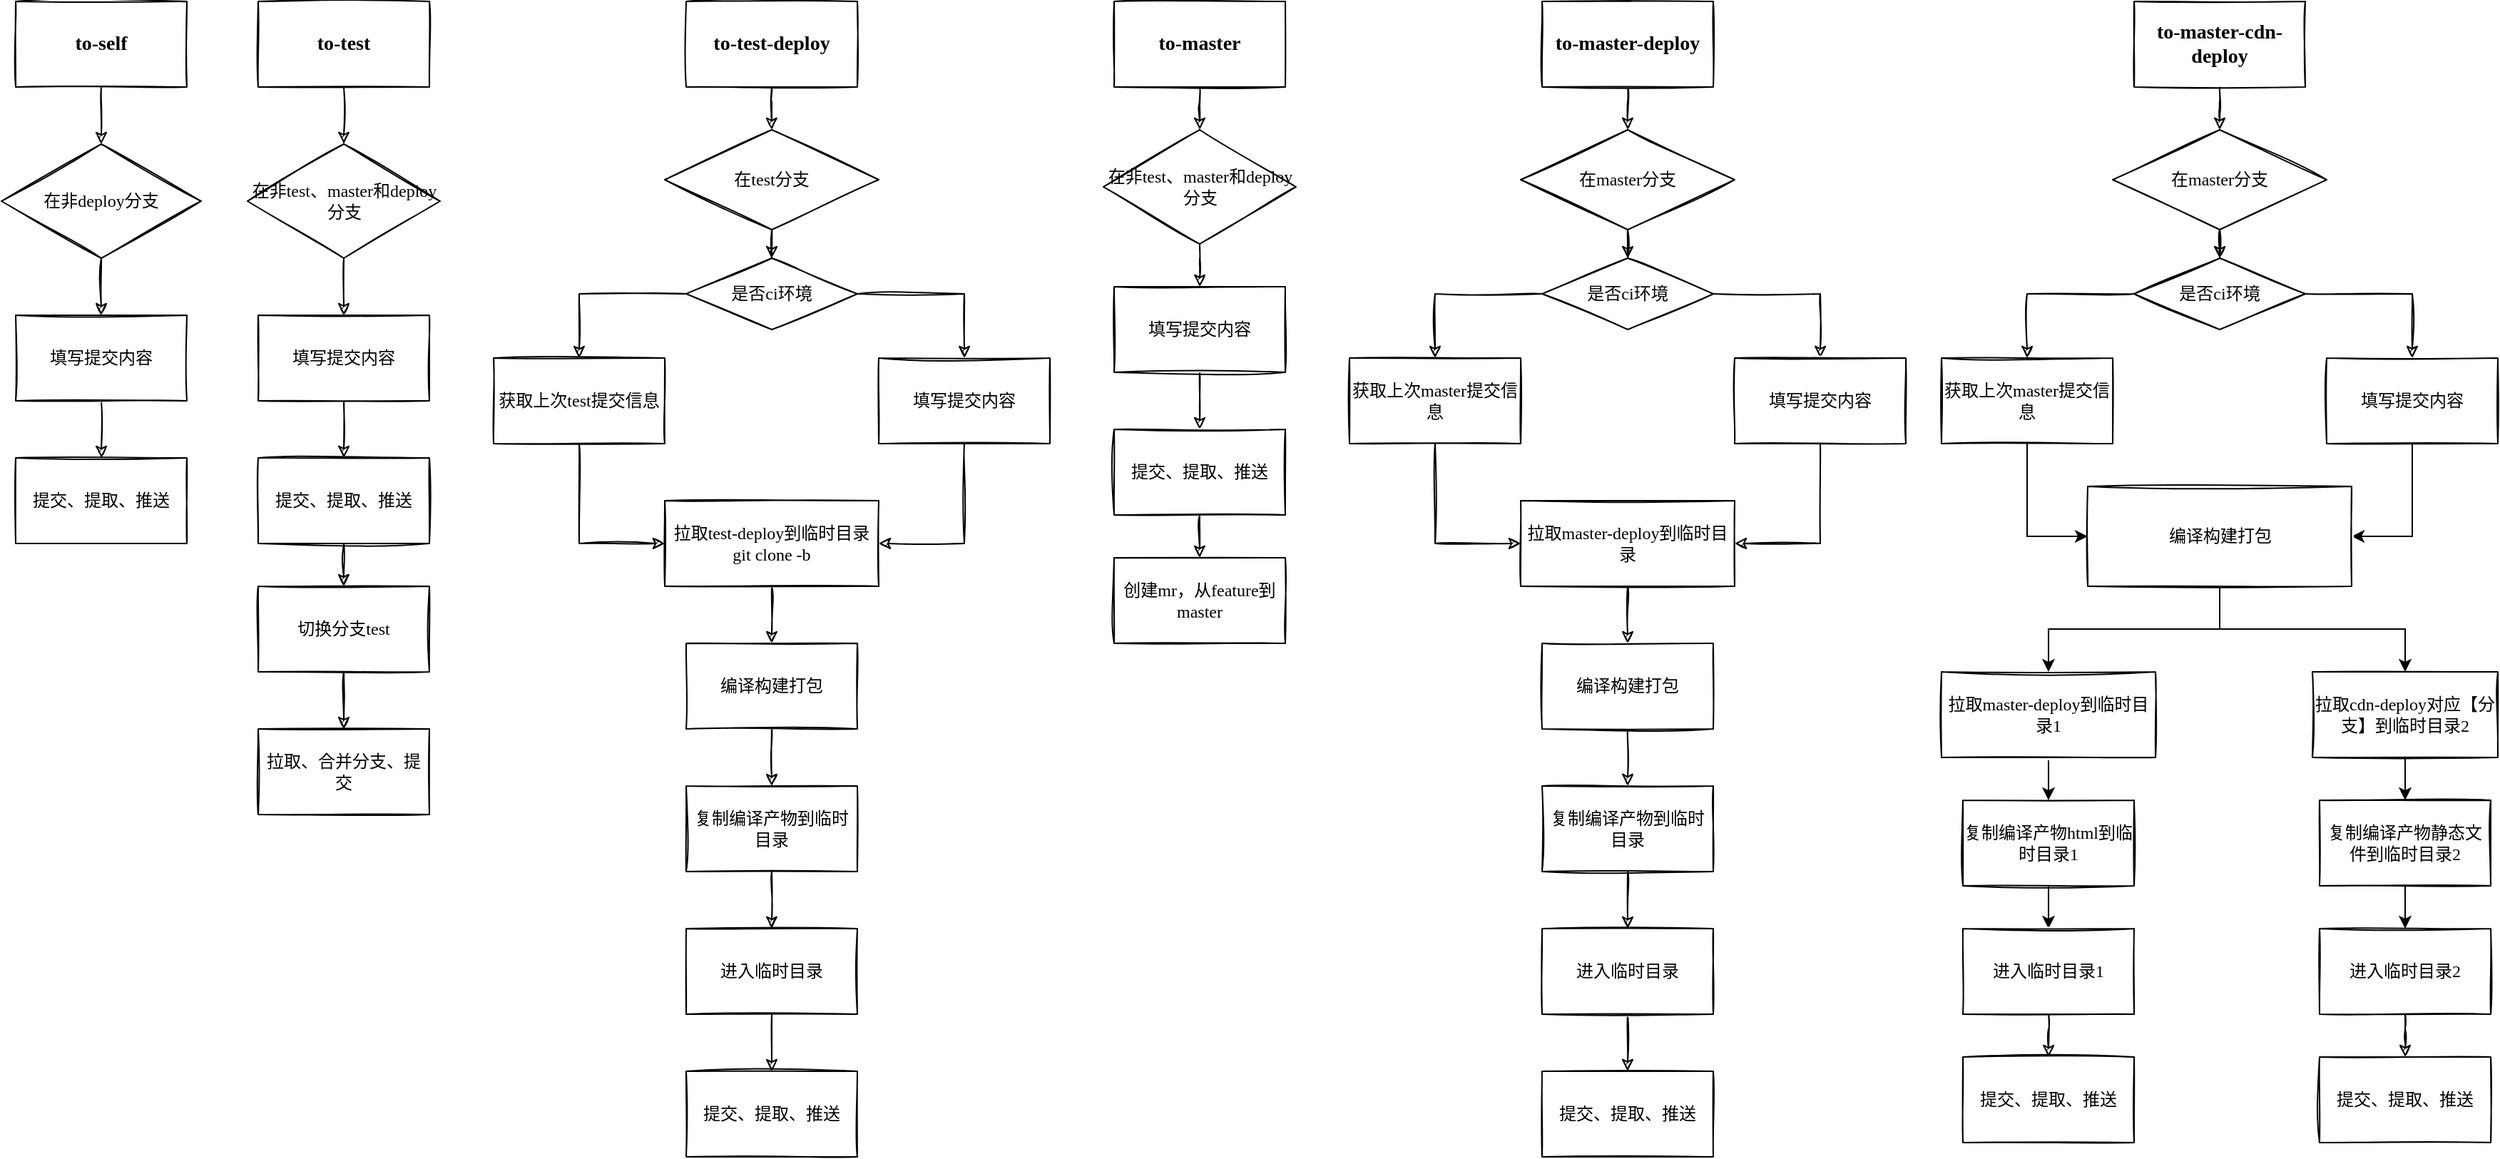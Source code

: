 <mxfile version="13.10.0" type="embed">
    <diagram id="Ws8lJVpxHKiwdylPZabZ" name="Page-1">
        <mxGraphModel dx="1854" dy="915" grid="1" gridSize="10" guides="1" tooltips="1" connect="1" arrows="1" fold="1" page="0" pageScale="1" pageWidth="827" pageHeight="1169" background="none" math="0" shadow="0">
            <root>
                <mxCell id="0"/>
                <mxCell id="1" parent="0"/>
                <mxCell id="64" value="" style="edgeStyle=orthogonalEdgeStyle;rounded=0;orthogonalLoop=1;jettySize=auto;html=1;sketch=1;fontFamily=Comic Sans MS;verticalAlign=middle;horizontal=1;labelBorderColor=none;" parent="1" source="2" target="63" edge="1">
                    <mxGeometry relative="1" as="geometry"/>
                </mxCell>
                <mxCell id="2" value="&lt;font style=&quot;font-size: 14px&quot;&gt;&lt;b&gt;to-self&lt;/b&gt;&lt;/font&gt;" style="rounded=0;whiteSpace=wrap;html=1;shadow=0;glass=0;sketch=1;fontFamily=Comic Sans MS;verticalAlign=middle;horizontal=1;labelBorderColor=none;" parent="1" vertex="1">
                    <mxGeometry x="-120" y="40" width="120" height="60" as="geometry"/>
                </mxCell>
                <mxCell id="6" style="edgeStyle=orthogonalEdgeStyle;rounded=0;orthogonalLoop=1;jettySize=auto;html=1;exitX=0.5;exitY=1;exitDx=0;exitDy=0;sketch=1;fontFamily=Comic Sans MS;verticalAlign=middle;horizontal=1;labelBorderColor=none;" parent="1" source="3" target="4" edge="1">
                    <mxGeometry relative="1" as="geometry"/>
                </mxCell>
                <mxCell id="3" value="填写提交内容" style="rounded=0;whiteSpace=wrap;html=1;sketch=1;fontFamily=Comic Sans MS;verticalAlign=middle;horizontal=1;labelBorderColor=none;" parent="1" vertex="1">
                    <mxGeometry x="-120" y="260" width="120" height="60" as="geometry"/>
                </mxCell>
                <mxCell id="4" value="提交、提取、推送" style="rounded=0;whiteSpace=wrap;html=1;sketch=1;fontFamily=Comic Sans MS;verticalAlign=middle;horizontal=1;labelBorderColor=none;" parent="1" vertex="1">
                    <mxGeometry x="-120" y="360" width="120" height="60" as="geometry"/>
                </mxCell>
                <mxCell id="67" value="" style="edgeStyle=orthogonalEdgeStyle;rounded=0;orthogonalLoop=1;jettySize=auto;html=1;sketch=1;fontFamily=Comic Sans MS;verticalAlign=middle;horizontal=1;labelBorderColor=none;" parent="1" source="7" target="66" edge="1">
                    <mxGeometry relative="1" as="geometry"/>
                </mxCell>
                <mxCell id="7" value="&lt;font style=&quot;font-size: 14px&quot;&gt;&lt;b&gt;to-test&lt;/b&gt;&lt;/font&gt;" style="rounded=0;whiteSpace=wrap;html=1;sketch=1;fontFamily=Comic Sans MS;verticalAlign=middle;horizontal=1;labelBorderColor=none;" parent="1" vertex="1">
                    <mxGeometry x="50" y="40" width="120" height="60" as="geometry"/>
                </mxCell>
                <mxCell id="14" style="edgeStyle=orthogonalEdgeStyle;rounded=0;orthogonalLoop=1;jettySize=auto;html=1;exitX=0.5;exitY=1;exitDx=0;exitDy=0;sketch=1;fontFamily=Comic Sans MS;verticalAlign=middle;horizontal=1;labelBorderColor=none;" parent="1" source="8" target="9" edge="1">
                    <mxGeometry relative="1" as="geometry"/>
                </mxCell>
                <mxCell id="8" value="填写提交内容" style="rounded=0;whiteSpace=wrap;html=1;sketch=1;fontFamily=Comic Sans MS;verticalAlign=middle;horizontal=1;labelBorderColor=none;" parent="1" vertex="1">
                    <mxGeometry x="50" y="260" width="120" height="60" as="geometry"/>
                </mxCell>
                <mxCell id="15" style="edgeStyle=orthogonalEdgeStyle;rounded=0;orthogonalLoop=1;jettySize=auto;html=1;exitX=0.5;exitY=1;exitDx=0;exitDy=0;entryX=0.5;entryY=0;entryDx=0;entryDy=0;sketch=1;fontFamily=Comic Sans MS;verticalAlign=middle;horizontal=1;labelBorderColor=none;" parent="1" source="9" target="11" edge="1">
                    <mxGeometry relative="1" as="geometry"/>
                </mxCell>
                <mxCell id="9" value="提交、提取、推送" style="rounded=0;whiteSpace=wrap;html=1;sketch=1;fontFamily=Comic Sans MS;verticalAlign=middle;horizontal=1;labelBorderColor=none;" parent="1" vertex="1">
                    <mxGeometry x="50" y="360" width="120" height="60" as="geometry"/>
                </mxCell>
                <mxCell id="10" value="拉取、合并分支、提交" style="rounded=0;whiteSpace=wrap;html=1;sketch=1;fontFamily=Comic Sans MS;verticalAlign=middle;horizontal=1;labelBorderColor=none;" parent="1" vertex="1">
                    <mxGeometry x="50" y="550" width="120" height="60" as="geometry"/>
                </mxCell>
                <mxCell id="16" value="" style="edgeStyle=orthogonalEdgeStyle;rounded=0;orthogonalLoop=1;jettySize=auto;html=1;sketch=1;fontFamily=Comic Sans MS;verticalAlign=middle;horizontal=1;labelBorderColor=none;" parent="1" source="11" target="10" edge="1">
                    <mxGeometry relative="1" as="geometry"/>
                </mxCell>
                <mxCell id="11" value="切换分支test" style="rounded=0;whiteSpace=wrap;html=1;sketch=1;fontFamily=Comic Sans MS;verticalAlign=middle;horizontal=1;labelBorderColor=none;" parent="1" vertex="1">
                    <mxGeometry x="50" y="450" width="120" height="60" as="geometry"/>
                </mxCell>
                <mxCell id="70" value="" style="edgeStyle=orthogonalEdgeStyle;rounded=0;orthogonalLoop=1;jettySize=auto;html=1;sketch=1;fontFamily=Comic Sans MS;verticalAlign=middle;horizontal=1;labelBorderColor=none;" parent="1" source="18" target="69" edge="1">
                    <mxGeometry relative="1" as="geometry"/>
                </mxCell>
                <mxCell id="18" value="&lt;font style=&quot;font-size: 14px&quot;&gt;&lt;b&gt;to-test-deploy&lt;br&gt;&lt;/b&gt;&lt;/font&gt;" style="rounded=0;whiteSpace=wrap;html=1;sketch=1;fontFamily=Comic Sans MS;verticalAlign=middle;horizontal=1;labelBorderColor=none;" parent="1" vertex="1">
                    <mxGeometry x="350" y="40" width="120" height="60" as="geometry"/>
                </mxCell>
                <mxCell id="73" value="" style="edgeStyle=orthogonalEdgeStyle;rounded=0;orthogonalLoop=1;jettySize=auto;html=1;sketch=1;fontFamily=Comic Sans MS;verticalAlign=middle;horizontal=1;labelBorderColor=none;" parent="1" source="20" target="72" edge="1">
                    <mxGeometry relative="1" as="geometry"/>
                </mxCell>
                <mxCell id="20" value="&lt;font style=&quot;font-size: 14px&quot;&gt;&lt;b&gt;to-master&lt;br&gt;&lt;/b&gt;&lt;/font&gt;" style="rounded=0;whiteSpace=wrap;html=1;sketch=1;fontFamily=Comic Sans MS;verticalAlign=middle;horizontal=1;labelBorderColor=none;" parent="1" vertex="1">
                    <mxGeometry x="650" y="40" width="120" height="60" as="geometry"/>
                </mxCell>
                <mxCell id="21" style="edgeStyle=orthogonalEdgeStyle;rounded=0;orthogonalLoop=1;jettySize=auto;html=1;exitX=0.5;exitY=1;exitDx=0;exitDy=0;sketch=1;fontFamily=Comic Sans MS;verticalAlign=middle;horizontal=1;labelBorderColor=none;" parent="1" source="22" target="24" edge="1">
                    <mxGeometry relative="1" as="geometry"/>
                </mxCell>
                <mxCell id="22" value="填写提交内容" style="rounded=0;whiteSpace=wrap;html=1;sketch=1;fontFamily=Comic Sans MS;verticalAlign=middle;horizontal=1;labelBorderColor=none;" parent="1" vertex="1">
                    <mxGeometry x="650" y="240" width="120" height="60" as="geometry"/>
                </mxCell>
                <mxCell id="23" style="edgeStyle=orthogonalEdgeStyle;rounded=0;orthogonalLoop=1;jettySize=auto;html=1;exitX=0.5;exitY=1;exitDx=0;exitDy=0;entryX=0.5;entryY=0;entryDx=0;entryDy=0;sketch=1;fontFamily=Comic Sans MS;verticalAlign=middle;horizontal=1;labelBorderColor=none;" parent="1" source="24" target="27" edge="1">
                    <mxGeometry relative="1" as="geometry"/>
                </mxCell>
                <mxCell id="24" value="提交、提取、推送" style="rounded=0;whiteSpace=wrap;html=1;sketch=1;fontFamily=Comic Sans MS;verticalAlign=middle;horizontal=1;labelBorderColor=none;" parent="1" vertex="1">
                    <mxGeometry x="650" y="340" width="120" height="60" as="geometry"/>
                </mxCell>
                <mxCell id="27" value="创建mr，从feature到master" style="rounded=0;whiteSpace=wrap;html=1;sketch=1;fontFamily=Comic Sans MS;verticalAlign=middle;horizontal=1;labelBorderColor=none;" parent="1" vertex="1">
                    <mxGeometry x="650" y="430" width="120" height="60" as="geometry"/>
                </mxCell>
                <mxCell id="33" style="edgeStyle=orthogonalEdgeStyle;rounded=0;orthogonalLoop=1;jettySize=auto;html=1;sketch=1;fontFamily=Comic Sans MS;verticalAlign=middle;horizontal=1;labelBorderColor=none;" parent="1" source="28" target="30" edge="1">
                    <mxGeometry relative="1" as="geometry"/>
                </mxCell>
                <mxCell id="34" style="edgeStyle=orthogonalEdgeStyle;rounded=0;orthogonalLoop=1;jettySize=auto;html=1;sketch=1;fontFamily=Comic Sans MS;verticalAlign=middle;horizontal=1;labelBorderColor=none;" parent="1" source="28" target="31" edge="1">
                    <mxGeometry relative="1" as="geometry"/>
                </mxCell>
                <mxCell id="28" value="是否ci环境" style="rhombus;whiteSpace=wrap;html=1;sketch=1;fontFamily=Comic Sans MS;verticalAlign=middle;horizontal=1;labelBorderColor=none;" parent="1" vertex="1">
                    <mxGeometry x="350" y="220" width="120" height="50" as="geometry"/>
                </mxCell>
                <mxCell id="38" style="edgeStyle=orthogonalEdgeStyle;rounded=0;orthogonalLoop=1;jettySize=auto;html=1;entryX=0;entryY=0.5;entryDx=0;entryDy=0;sketch=1;fontFamily=Comic Sans MS;verticalAlign=middle;horizontal=1;labelBorderColor=none;" parent="1" source="30" target="35" edge="1">
                    <mxGeometry relative="1" as="geometry"/>
                </mxCell>
                <mxCell id="30" value="获取上次test提交信息" style="rounded=0;whiteSpace=wrap;html=1;sketch=1;fontFamily=Comic Sans MS;verticalAlign=middle;horizontal=1;labelBorderColor=none;" parent="1" vertex="1">
                    <mxGeometry x="215" y="290" width="120" height="60" as="geometry"/>
                </mxCell>
                <mxCell id="37" style="edgeStyle=orthogonalEdgeStyle;rounded=0;orthogonalLoop=1;jettySize=auto;html=1;entryX=1;entryY=0.5;entryDx=0;entryDy=0;sketch=1;fontFamily=Comic Sans MS;verticalAlign=middle;horizontal=1;labelBorderColor=none;" parent="1" source="31" target="35" edge="1">
                    <mxGeometry relative="1" as="geometry"/>
                </mxCell>
                <mxCell id="31" value="填写提交内容" style="rounded=0;whiteSpace=wrap;html=1;sketch=1;fontFamily=Comic Sans MS;verticalAlign=middle;horizontal=1;labelBorderColor=none;" parent="1" vertex="1">
                    <mxGeometry x="485" y="290" width="120" height="60" as="geometry"/>
                </mxCell>
                <mxCell id="41" style="edgeStyle=orthogonalEdgeStyle;rounded=0;orthogonalLoop=1;jettySize=auto;html=1;exitX=0.5;exitY=1;exitDx=0;exitDy=0;sketch=1;fontFamily=Comic Sans MS;verticalAlign=middle;horizontal=1;labelBorderColor=none;" parent="1" source="35" target="40" edge="1">
                    <mxGeometry relative="1" as="geometry"/>
                </mxCell>
                <mxCell id="35" value="拉取test-deploy到临时目录&lt;br&gt;git clone -b" style="rounded=0;whiteSpace=wrap;html=1;sketch=1;fontFamily=Comic Sans MS;verticalAlign=middle;horizontal=1;labelBorderColor=none;" parent="1" vertex="1">
                    <mxGeometry x="335" y="390" width="150" height="60" as="geometry"/>
                </mxCell>
                <mxCell id="45" value="" style="edgeStyle=orthogonalEdgeStyle;rounded=0;orthogonalLoop=1;jettySize=auto;html=1;sketch=1;fontFamily=Comic Sans MS;verticalAlign=middle;horizontal=1;labelBorderColor=none;" parent="1" source="40" target="42" edge="1">
                    <mxGeometry relative="1" as="geometry"/>
                </mxCell>
                <mxCell id="40" value="编译构建打包" style="rounded=0;whiteSpace=wrap;html=1;sketch=1;fontFamily=Comic Sans MS;verticalAlign=middle;horizontal=1;labelBorderColor=none;" parent="1" vertex="1">
                    <mxGeometry x="350" y="490" width="120" height="60" as="geometry"/>
                </mxCell>
                <mxCell id="79" value="" style="edgeStyle=orthogonalEdgeStyle;rounded=0;orthogonalLoop=1;jettySize=auto;html=1;sketch=1;fontFamily=Comic Sans MS;verticalAlign=middle;horizontal=1;labelBorderColor=none;" parent="1" source="42" target="78" edge="1">
                    <mxGeometry relative="1" as="geometry"/>
                </mxCell>
                <mxCell id="42" value="复制编译产物到临时目录" style="rounded=0;whiteSpace=wrap;html=1;sketch=1;fontFamily=Comic Sans MS;verticalAlign=middle;horizontal=1;labelBorderColor=none;" parent="1" vertex="1">
                    <mxGeometry x="350" y="590" width="120" height="60" as="geometry"/>
                </mxCell>
                <mxCell id="43" value="提交、提取、推送" style="rounded=0;whiteSpace=wrap;html=1;sketch=1;fontFamily=Comic Sans MS;verticalAlign=middle;horizontal=1;labelBorderColor=none;" parent="1" vertex="1">
                    <mxGeometry x="350" y="790" width="120" height="60" as="geometry"/>
                </mxCell>
                <mxCell id="76" value="" style="edgeStyle=orthogonalEdgeStyle;rounded=0;orthogonalLoop=1;jettySize=auto;html=1;sketch=1;fontFamily=Comic Sans MS;verticalAlign=middle;horizontal=1;labelBorderColor=none;" parent="1" source="47" target="75" edge="1">
                    <mxGeometry relative="1" as="geometry"/>
                </mxCell>
                <mxCell id="47" value="&lt;font style=&quot;font-size: 14px&quot;&gt;&lt;b&gt;to-master-deploy&lt;br&gt;&lt;/b&gt;&lt;/font&gt;" style="rounded=0;whiteSpace=wrap;html=1;sketch=1;fontFamily=Comic Sans MS;verticalAlign=middle;horizontal=1;labelBorderColor=none;" parent="1" vertex="1">
                    <mxGeometry x="950" y="40" width="120" height="60" as="geometry"/>
                </mxCell>
                <mxCell id="48" style="edgeStyle=orthogonalEdgeStyle;rounded=0;orthogonalLoop=1;jettySize=auto;html=1;sketch=1;fontFamily=Comic Sans MS;verticalAlign=middle;horizontal=1;labelBorderColor=none;" parent="1" source="50" target="52" edge="1">
                    <mxGeometry relative="1" as="geometry"/>
                </mxCell>
                <mxCell id="49" style="edgeStyle=orthogonalEdgeStyle;rounded=0;orthogonalLoop=1;jettySize=auto;html=1;sketch=1;fontFamily=Comic Sans MS;verticalAlign=middle;horizontal=1;labelBorderColor=none;" parent="1" source="50" target="54" edge="1">
                    <mxGeometry relative="1" as="geometry"/>
                </mxCell>
                <mxCell id="50" value="是否ci环境" style="rhombus;whiteSpace=wrap;html=1;sketch=1;fontFamily=Comic Sans MS;verticalAlign=middle;horizontal=1;labelBorderColor=none;" parent="1" vertex="1">
                    <mxGeometry x="950" y="220" width="120" height="50" as="geometry"/>
                </mxCell>
                <mxCell id="51" style="edgeStyle=orthogonalEdgeStyle;rounded=0;orthogonalLoop=1;jettySize=auto;html=1;entryX=0;entryY=0.5;entryDx=0;entryDy=0;sketch=1;fontFamily=Comic Sans MS;verticalAlign=middle;horizontal=1;labelBorderColor=none;" parent="1" source="52" target="56" edge="1">
                    <mxGeometry relative="1" as="geometry"/>
                </mxCell>
                <mxCell id="52" value="获取上次master提交信息" style="rounded=0;whiteSpace=wrap;html=1;sketch=1;fontFamily=Comic Sans MS;verticalAlign=middle;horizontal=1;labelBorderColor=none;" parent="1" vertex="1">
                    <mxGeometry x="815" y="290" width="120" height="60" as="geometry"/>
                </mxCell>
                <mxCell id="53" style="edgeStyle=orthogonalEdgeStyle;rounded=0;orthogonalLoop=1;jettySize=auto;html=1;entryX=1;entryY=0.5;entryDx=0;entryDy=0;sketch=1;fontFamily=Comic Sans MS;verticalAlign=middle;horizontal=1;labelBorderColor=none;" parent="1" source="54" target="56" edge="1">
                    <mxGeometry relative="1" as="geometry"/>
                </mxCell>
                <mxCell id="54" value="填写提交内容" style="rounded=0;whiteSpace=wrap;html=1;sketch=1;fontFamily=Comic Sans MS;verticalAlign=middle;horizontal=1;labelBorderColor=none;" parent="1" vertex="1">
                    <mxGeometry x="1085" y="290" width="120" height="60" as="geometry"/>
                </mxCell>
                <mxCell id="55" style="edgeStyle=orthogonalEdgeStyle;rounded=0;orthogonalLoop=1;jettySize=auto;html=1;exitX=0.5;exitY=1;exitDx=0;exitDy=0;sketch=1;fontFamily=Comic Sans MS;verticalAlign=middle;horizontal=1;labelBorderColor=none;" parent="1" source="56" target="58" edge="1">
                    <mxGeometry relative="1" as="geometry"/>
                </mxCell>
                <mxCell id="56" value="拉取master-deploy到临时目录" style="rounded=0;whiteSpace=wrap;html=1;sketch=1;fontFamily=Comic Sans MS;verticalAlign=middle;horizontal=1;labelBorderColor=none;" parent="1" vertex="1">
                    <mxGeometry x="935" y="390" width="150" height="60" as="geometry"/>
                </mxCell>
                <mxCell id="57" value="" style="edgeStyle=orthogonalEdgeStyle;rounded=0;orthogonalLoop=1;jettySize=auto;html=1;sketch=1;fontFamily=Comic Sans MS;verticalAlign=middle;horizontal=1;labelBorderColor=none;" parent="1" source="58" target="60" edge="1">
                    <mxGeometry relative="1" as="geometry"/>
                </mxCell>
                <mxCell id="58" value="编译构建打包" style="rounded=0;whiteSpace=wrap;html=1;sketch=1;fontFamily=Comic Sans MS;verticalAlign=middle;horizontal=1;labelBorderColor=none;" parent="1" vertex="1">
                    <mxGeometry x="950" y="490" width="120" height="60" as="geometry"/>
                </mxCell>
                <mxCell id="83" value="" style="edgeStyle=orthogonalEdgeStyle;rounded=0;orthogonalLoop=1;jettySize=auto;html=1;sketch=1;fontFamily=Comic Sans MS;verticalAlign=middle;horizontal=1;labelBorderColor=none;" parent="1" source="60" target="82" edge="1">
                    <mxGeometry relative="1" as="geometry"/>
                </mxCell>
                <mxCell id="60" value="复制编译产物到临时目录" style="rounded=0;whiteSpace=wrap;html=1;sketch=1;fontFamily=Comic Sans MS;verticalAlign=middle;horizontal=1;labelBorderColor=none;" parent="1" vertex="1">
                    <mxGeometry x="950" y="590" width="120" height="60" as="geometry"/>
                </mxCell>
                <mxCell id="61" value="提交、提取、推送" style="rounded=0;whiteSpace=wrap;html=1;sketch=1;fontFamily=Comic Sans MS;verticalAlign=middle;horizontal=1;labelBorderColor=none;" parent="1" vertex="1">
                    <mxGeometry x="950" y="790" width="120" height="60" as="geometry"/>
                </mxCell>
                <mxCell id="65" value="" style="edgeStyle=orthogonalEdgeStyle;rounded=0;orthogonalLoop=1;jettySize=auto;html=1;sketch=1;fontFamily=Comic Sans MS;verticalAlign=middle;horizontal=1;labelBorderColor=none;" parent="1" source="63" target="3" edge="1">
                    <mxGeometry relative="1" as="geometry"/>
                </mxCell>
                <mxCell id="63" value="在非deploy分支" style="rhombus;whiteSpace=wrap;html=1;sketch=1;fontFamily=Comic Sans MS;verticalAlign=middle;horizontal=1;labelBorderColor=none;" parent="1" vertex="1">
                    <mxGeometry x="-130" y="140" width="140" height="80" as="geometry"/>
                </mxCell>
                <mxCell id="68" value="" style="edgeStyle=orthogonalEdgeStyle;rounded=0;orthogonalLoop=1;jettySize=auto;html=1;sketch=1;fontFamily=Comic Sans MS;verticalAlign=middle;horizontal=1;labelBorderColor=none;" parent="1" source="66" target="8" edge="1">
                    <mxGeometry relative="1" as="geometry"/>
                </mxCell>
                <mxCell id="66" value="在非test、master和deploy分支" style="rhombus;whiteSpace=wrap;html=1;sketch=1;fontFamily=Comic Sans MS;verticalAlign=middle;horizontal=1;labelBorderColor=none;" parent="1" vertex="1">
                    <mxGeometry x="42.5" y="140" width="135" height="80" as="geometry"/>
                </mxCell>
                <mxCell id="71" value="" style="edgeStyle=orthogonalEdgeStyle;rounded=0;orthogonalLoop=1;jettySize=auto;html=1;sketch=1;fontFamily=Comic Sans MS;verticalAlign=middle;horizontal=1;labelBorderColor=none;" parent="1" source="69" target="28" edge="1">
                    <mxGeometry relative="1" as="geometry"/>
                </mxCell>
                <mxCell id="69" value="在test分支" style="rhombus;whiteSpace=wrap;html=1;sketch=1;fontFamily=Comic Sans MS;verticalAlign=middle;horizontal=1;labelBorderColor=none;" parent="1" vertex="1">
                    <mxGeometry x="335" y="130" width="150" height="70" as="geometry"/>
                </mxCell>
                <mxCell id="74" value="" style="edgeStyle=orthogonalEdgeStyle;rounded=0;orthogonalLoop=1;jettySize=auto;html=1;sketch=1;fontFamily=Comic Sans MS;verticalAlign=middle;horizontal=1;labelBorderColor=none;" parent="1" source="72" target="22" edge="1">
                    <mxGeometry relative="1" as="geometry"/>
                </mxCell>
                <mxCell id="72" value="在非test、master和deploy分支" style="rhombus;whiteSpace=wrap;html=1;sketch=1;fontFamily=Comic Sans MS;verticalAlign=middle;horizontal=1;labelBorderColor=none;" parent="1" vertex="1">
                    <mxGeometry x="642.5" y="130" width="135" height="80" as="geometry"/>
                </mxCell>
                <mxCell id="77" value="" style="edgeStyle=orthogonalEdgeStyle;rounded=0;orthogonalLoop=1;jettySize=auto;html=1;sketch=1;fontFamily=Comic Sans MS;verticalAlign=middle;horizontal=1;labelBorderColor=none;" parent="1" source="75" target="50" edge="1">
                    <mxGeometry relative="1" as="geometry"/>
                </mxCell>
                <mxCell id="75" value="在master分支" style="rhombus;whiteSpace=wrap;html=1;sketch=1;fontFamily=Comic Sans MS;verticalAlign=middle;horizontal=1;labelBorderColor=none;" parent="1" vertex="1">
                    <mxGeometry x="935" y="130" width="150" height="70" as="geometry"/>
                </mxCell>
                <mxCell id="81" value="" style="edgeStyle=orthogonalEdgeStyle;rounded=0;orthogonalLoop=1;jettySize=auto;html=1;sketch=1;fontFamily=Comic Sans MS;verticalAlign=middle;horizontal=1;labelBorderColor=none;" parent="1" source="78" target="43" edge="1">
                    <mxGeometry relative="1" as="geometry"/>
                </mxCell>
                <mxCell id="78" value="进入临时目录" style="rounded=0;whiteSpace=wrap;html=1;sketch=1;fontFamily=Comic Sans MS;verticalAlign=middle;horizontal=1;labelBorderColor=none;" parent="1" vertex="1">
                    <mxGeometry x="350" y="690" width="120" height="60" as="geometry"/>
                </mxCell>
                <mxCell id="84" value="" style="edgeStyle=orthogonalEdgeStyle;rounded=0;orthogonalLoop=1;jettySize=auto;html=1;sketch=1;fontFamily=Comic Sans MS;verticalAlign=middle;horizontal=1;labelBorderColor=none;" parent="1" source="82" target="61" edge="1">
                    <mxGeometry relative="1" as="geometry"/>
                </mxCell>
                <mxCell id="82" value="进入临时目录" style="rounded=0;whiteSpace=wrap;html=1;sketch=1;fontFamily=Comic Sans MS;verticalAlign=middle;horizontal=1;labelBorderColor=none;" parent="1" vertex="1">
                    <mxGeometry x="950" y="690" width="120" height="60" as="geometry"/>
                </mxCell>
                <mxCell id="92" value="" style="edgeStyle=orthogonalEdgeStyle;rounded=0;orthogonalLoop=1;jettySize=auto;html=1;sketch=1;fontFamily=Comic Sans MS;verticalAlign=middle;horizontal=1;labelBorderColor=none;" edge="1" parent="1" source="93" target="111">
                    <mxGeometry relative="1" as="geometry"/>
                </mxCell>
                <mxCell id="93" value="&lt;font style=&quot;font-size: 14px&quot;&gt;&lt;b&gt;to-master-cdn-deploy&lt;br&gt;&lt;/b&gt;&lt;/font&gt;" style="rounded=0;whiteSpace=wrap;html=1;sketch=1;fontFamily=Comic Sans MS;verticalAlign=middle;horizontal=1;labelBorderColor=none;" vertex="1" parent="1">
                    <mxGeometry x="1365" y="40" width="120" height="60" as="geometry"/>
                </mxCell>
                <mxCell id="94" style="edgeStyle=orthogonalEdgeStyle;rounded=0;orthogonalLoop=1;jettySize=auto;html=1;sketch=1;fontFamily=Comic Sans MS;verticalAlign=middle;horizontal=1;labelBorderColor=none;" edge="1" parent="1" source="96" target="98">
                    <mxGeometry relative="1" as="geometry"/>
                </mxCell>
                <mxCell id="95" style="edgeStyle=orthogonalEdgeStyle;rounded=0;orthogonalLoop=1;jettySize=auto;html=1;sketch=1;fontFamily=Comic Sans MS;verticalAlign=middle;horizontal=1;labelBorderColor=none;" edge="1" parent="1" source="96" target="100">
                    <mxGeometry relative="1" as="geometry"/>
                </mxCell>
                <mxCell id="96" value="是否ci环境" style="rhombus;whiteSpace=wrap;html=1;sketch=1;fontFamily=Comic Sans MS;verticalAlign=middle;horizontal=1;labelBorderColor=none;" vertex="1" parent="1">
                    <mxGeometry x="1365" y="220" width="120" height="50" as="geometry"/>
                </mxCell>
                <mxCell id="135" style="edgeStyle=orthogonalEdgeStyle;rounded=0;orthogonalLoop=1;jettySize=auto;html=1;entryX=0;entryY=0.5;entryDx=0;entryDy=0;" edge="1" parent="1" source="98" target="134">
                    <mxGeometry relative="1" as="geometry"/>
                </mxCell>
                <mxCell id="98" value="获取上次master提交信息" style="rounded=0;whiteSpace=wrap;html=1;sketch=1;fontFamily=Comic Sans MS;verticalAlign=middle;horizontal=1;labelBorderColor=none;" vertex="1" parent="1">
                    <mxGeometry x="1230" y="290" width="120" height="60" as="geometry"/>
                </mxCell>
                <mxCell id="136" style="edgeStyle=orthogonalEdgeStyle;rounded=0;orthogonalLoop=1;jettySize=auto;html=1;entryX=1;entryY=0.5;entryDx=0;entryDy=0;" edge="1" parent="1" source="100" target="134">
                    <mxGeometry relative="1" as="geometry"/>
                </mxCell>
                <mxCell id="100" value="填写提交内容" style="rounded=0;whiteSpace=wrap;html=1;sketch=1;fontFamily=Comic Sans MS;verticalAlign=middle;horizontal=1;labelBorderColor=none;" vertex="1" parent="1">
                    <mxGeometry x="1500" y="290" width="120" height="60" as="geometry"/>
                </mxCell>
                <mxCell id="115" style="edgeStyle=orthogonalEdgeStyle;rounded=0;orthogonalLoop=1;jettySize=auto;html=1;exitX=0.5;exitY=1;exitDx=0;exitDy=0;entryX=0.5;entryY=0;entryDx=0;entryDy=0;" edge="1" parent="1" target="114">
                    <mxGeometry relative="1" as="geometry">
                        <mxPoint x="1425" y="450" as="sourcePoint"/>
                    </mxGeometry>
                </mxCell>
                <mxCell id="103" value="" style="edgeStyle=orthogonalEdgeStyle;rounded=0;orthogonalLoop=1;jettySize=auto;html=1;sketch=1;fontFamily=Comic Sans MS;verticalAlign=middle;horizontal=1;labelBorderColor=none;" edge="1" parent="1" source="104">
                    <mxGeometry relative="1" as="geometry">
                        <mxPoint x="1425" y="660" as="targetPoint"/>
                    </mxGeometry>
                </mxCell>
                <mxCell id="118" value="" style="edgeStyle=orthogonalEdgeStyle;rounded=0;orthogonalLoop=1;jettySize=auto;html=1;" edge="1" parent="1" source="106">
                    <mxGeometry relative="1" as="geometry">
                        <mxPoint x="1425" y="750" as="targetPoint"/>
                    </mxGeometry>
                </mxCell>
                <mxCell id="110" value="" style="edgeStyle=orthogonalEdgeStyle;rounded=0;orthogonalLoop=1;jettySize=auto;html=1;sketch=1;fontFamily=Comic Sans MS;verticalAlign=middle;horizontal=1;labelBorderColor=none;" edge="1" parent="1" source="111" target="96">
                    <mxGeometry relative="1" as="geometry"/>
                </mxCell>
                <mxCell id="111" value="在master分支" style="rhombus;whiteSpace=wrap;html=1;sketch=1;fontFamily=Comic Sans MS;verticalAlign=middle;horizontal=1;labelBorderColor=none;" vertex="1" parent="1">
                    <mxGeometry x="1350" y="130" width="150" height="70" as="geometry"/>
                </mxCell>
                <mxCell id="112" value="" style="edgeStyle=orthogonalEdgeStyle;rounded=0;orthogonalLoop=1;jettySize=auto;html=1;sketch=1;fontFamily=Comic Sans MS;verticalAlign=middle;horizontal=1;labelBorderColor=none;" edge="1" parent="1" source="113">
                    <mxGeometry relative="1" as="geometry">
                        <mxPoint x="1425" y="930" as="targetPoint"/>
                    </mxGeometry>
                </mxCell>
                <mxCell id="116" value="" style="edgeStyle=orthogonalEdgeStyle;rounded=0;orthogonalLoop=1;jettySize=auto;html=1;" edge="1" parent="1" source="114">
                    <mxGeometry relative="1" as="geometry">
                        <mxPoint x="1425" y="570" as="targetPoint"/>
                    </mxGeometry>
                </mxCell>
                <mxCell id="119" value="" style="edgeStyle=orthogonalEdgeStyle;rounded=0;orthogonalLoop=1;jettySize=auto;html=1;" edge="1" parent="1" source="117">
                    <mxGeometry relative="1" as="geometry">
                        <mxPoint x="1425" y="840" as="targetPoint"/>
                    </mxGeometry>
                </mxCell>
                <mxCell id="122" value="" style="edgeStyle=orthogonalEdgeStyle;rounded=0;orthogonalLoop=1;jettySize=auto;html=1;" edge="1" parent="1" source="120" target="121">
                    <mxGeometry relative="1" as="geometry"/>
                </mxCell>
                <mxCell id="120" value="拉取master-deploy到临时目录1" style="rounded=0;whiteSpace=wrap;html=1;sketch=1;fontFamily=Comic Sans MS;verticalAlign=middle;horizontal=1;labelBorderColor=none;" vertex="1" parent="1">
                    <mxGeometry x="1230" y="510" width="150" height="60" as="geometry"/>
                </mxCell>
                <mxCell id="126" value="" style="edgeStyle=orthogonalEdgeStyle;rounded=0;orthogonalLoop=1;jettySize=auto;html=1;" edge="1" parent="1" source="121" target="125">
                    <mxGeometry relative="1" as="geometry"/>
                </mxCell>
                <mxCell id="121" value="复制编译产物html到临时目录1" style="rounded=0;whiteSpace=wrap;html=1;sketch=1;fontFamily=Comic Sans MS;verticalAlign=middle;horizontal=1;labelBorderColor=none;" vertex="1" parent="1">
                    <mxGeometry x="1245" y="600" width="120" height="60" as="geometry"/>
                </mxCell>
                <mxCell id="123" value="提交、提取、推送" style="rounded=0;whiteSpace=wrap;html=1;sketch=1;fontFamily=Comic Sans MS;verticalAlign=middle;horizontal=1;labelBorderColor=none;" vertex="1" parent="1">
                    <mxGeometry x="1245" y="780" width="120" height="60" as="geometry"/>
                </mxCell>
                <mxCell id="124" value="" style="edgeStyle=orthogonalEdgeStyle;rounded=0;orthogonalLoop=1;jettySize=auto;html=1;sketch=1;fontFamily=Comic Sans MS;verticalAlign=middle;horizontal=1;labelBorderColor=none;" edge="1" parent="1" source="125" target="123">
                    <mxGeometry relative="1" as="geometry"/>
                </mxCell>
                <mxCell id="125" value="进入临时目录1" style="rounded=0;whiteSpace=wrap;html=1;sketch=1;fontFamily=Comic Sans MS;verticalAlign=middle;horizontal=1;labelBorderColor=none;" vertex="1" parent="1">
                    <mxGeometry x="1245" y="690" width="120" height="60" as="geometry"/>
                </mxCell>
                <mxCell id="129" value="" style="edgeStyle=orthogonalEdgeStyle;rounded=0;orthogonalLoop=1;jettySize=auto;html=1;" edge="1" parent="1" source="127" target="128">
                    <mxGeometry relative="1" as="geometry"/>
                </mxCell>
                <mxCell id="127" value="拉取cdn-deploy对应【分支】到临时目录2" style="rounded=0;whiteSpace=wrap;html=1;sketch=1;fontFamily=Comic Sans MS;verticalAlign=middle;horizontal=1;labelBorderColor=none;" vertex="1" parent="1">
                    <mxGeometry x="1490" y="510" width="130" height="60" as="geometry"/>
                </mxCell>
                <mxCell id="133" value="" style="edgeStyle=orthogonalEdgeStyle;rounded=0;orthogonalLoop=1;jettySize=auto;html=1;" edge="1" parent="1" source="128" target="132">
                    <mxGeometry relative="1" as="geometry"/>
                </mxCell>
                <mxCell id="128" value="复制编译产物静态文件到临时目录2" style="rounded=0;whiteSpace=wrap;html=1;sketch=1;fontFamily=Comic Sans MS;verticalAlign=middle;horizontal=1;labelBorderColor=none;" vertex="1" parent="1">
                    <mxGeometry x="1495" y="600" width="120" height="60" as="geometry"/>
                </mxCell>
                <mxCell id="130" value="提交、提取、推送" style="rounded=0;whiteSpace=wrap;html=1;sketch=1;fontFamily=Comic Sans MS;verticalAlign=middle;horizontal=1;labelBorderColor=none;" vertex="1" parent="1">
                    <mxGeometry x="1495" y="780" width="120" height="60" as="geometry"/>
                </mxCell>
                <mxCell id="131" value="" style="edgeStyle=orthogonalEdgeStyle;rounded=0;orthogonalLoop=1;jettySize=auto;html=1;sketch=1;fontFamily=Comic Sans MS;verticalAlign=middle;horizontal=1;labelBorderColor=none;" edge="1" parent="1" source="132" target="130">
                    <mxGeometry relative="1" as="geometry"/>
                </mxCell>
                <mxCell id="132" value="进入临时目录2" style="rounded=0;whiteSpace=wrap;html=1;sketch=1;fontFamily=Comic Sans MS;verticalAlign=middle;horizontal=1;labelBorderColor=none;" vertex="1" parent="1">
                    <mxGeometry x="1495" y="690" width="120" height="60" as="geometry"/>
                </mxCell>
                <mxCell id="137" style="edgeStyle=orthogonalEdgeStyle;rounded=0;orthogonalLoop=1;jettySize=auto;html=1;entryX=0.5;entryY=0;entryDx=0;entryDy=0;" edge="1" parent="1" source="134" target="120">
                    <mxGeometry relative="1" as="geometry"/>
                </mxCell>
                <mxCell id="138" style="edgeStyle=orthogonalEdgeStyle;rounded=0;orthogonalLoop=1;jettySize=auto;html=1;" edge="1" parent="1" source="134" target="127">
                    <mxGeometry relative="1" as="geometry"/>
                </mxCell>
                <mxCell id="134" value="编译构建打包" style="rounded=0;whiteSpace=wrap;html=1;sketch=1;fontFamily=Comic Sans MS;verticalAlign=middle;horizontal=1;labelBorderColor=none;" vertex="1" parent="1">
                    <mxGeometry x="1332.5" y="380" width="185" height="70" as="geometry"/>
                </mxCell>
            </root>
        </mxGraphModel>
    </diagram>
</mxfile>